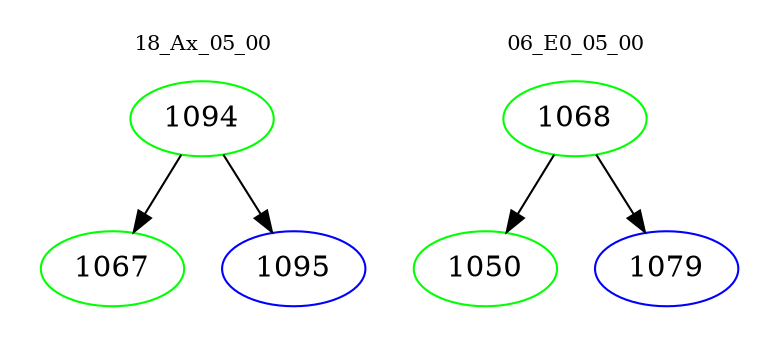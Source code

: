 digraph{
subgraph cluster_0 {
color = white
label = "18_Ax_05_00";
fontsize=10;
T0_1094 [label="1094", color="green"]
T0_1094 -> T0_1067 [color="black"]
T0_1067 [label="1067", color="green"]
T0_1094 -> T0_1095 [color="black"]
T0_1095 [label="1095", color="blue"]
}
subgraph cluster_1 {
color = white
label = "06_E0_05_00";
fontsize=10;
T1_1068 [label="1068", color="green"]
T1_1068 -> T1_1050 [color="black"]
T1_1050 [label="1050", color="green"]
T1_1068 -> T1_1079 [color="black"]
T1_1079 [label="1079", color="blue"]
}
}
